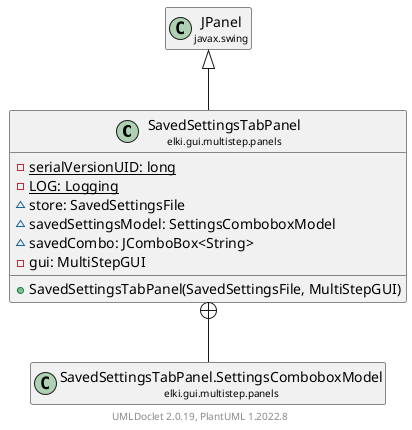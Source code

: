 @startuml
    remove .*\.(Instance|Par|Parameterizer|Factory)$
    set namespaceSeparator none
    hide empty fields
    hide empty methods

    class "<size:14>SavedSettingsTabPanel\n<size:10>elki.gui.multistep.panels" as elki.gui.multistep.panels.SavedSettingsTabPanel [[SavedSettingsTabPanel.html]] {
        {static} -serialVersionUID: long
        {static} -LOG: Logging
        ~store: SavedSettingsFile
        ~savedSettingsModel: SettingsComboboxModel
        ~savedCombo: JComboBox<String>
        -gui: MultiStepGUI
        +SavedSettingsTabPanel(SavedSettingsFile, MultiStepGUI)
    }

    class "<size:14>JPanel\n<size:10>javax.swing" as javax.swing.JPanel
    class "<size:14>SavedSettingsTabPanel.SettingsComboboxModel\n<size:10>elki.gui.multistep.panels" as elki.gui.multistep.panels.SavedSettingsTabPanel.SettingsComboboxModel [[SavedSettingsTabPanel.SettingsComboboxModel.html]]

    javax.swing.JPanel <|-- elki.gui.multistep.panels.SavedSettingsTabPanel
    elki.gui.multistep.panels.SavedSettingsTabPanel +-- elki.gui.multistep.panels.SavedSettingsTabPanel.SettingsComboboxModel

    center footer UMLDoclet 2.0.19, PlantUML 1.2022.8
@enduml
